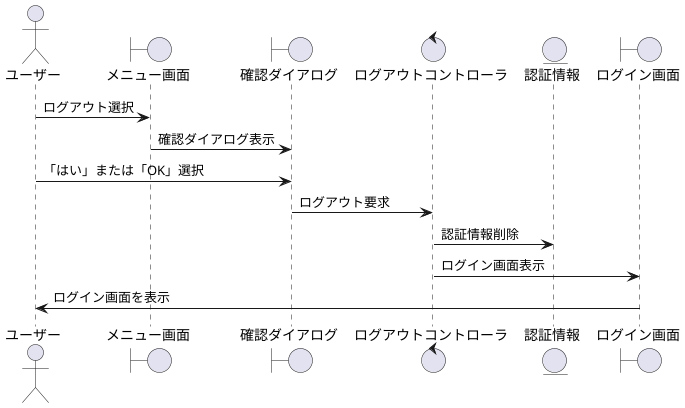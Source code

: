 @startuml ログアウトシーケンス図
actor ユーザー
boundary メニュー画面
boundary 確認ダイアログ
control ログアウトコントローラ
entity 認証情報
boundary ログイン画面

ユーザー -> メニュー画面 : ログアウト選択
メニュー画面 -> 確認ダイアログ : 確認ダイアログ表示
ユーザー -> 確認ダイアログ : 「はい」または「OK」選択
確認ダイアログ -> ログアウトコントローラ : ログアウト要求
ログアウトコントローラ -> 認証情報 : 認証情報削除
ログアウトコントローラ -> ログイン画面 : ログイン画面表示
ログイン画面 -> ユーザー : ログイン画面を表示

@enduml